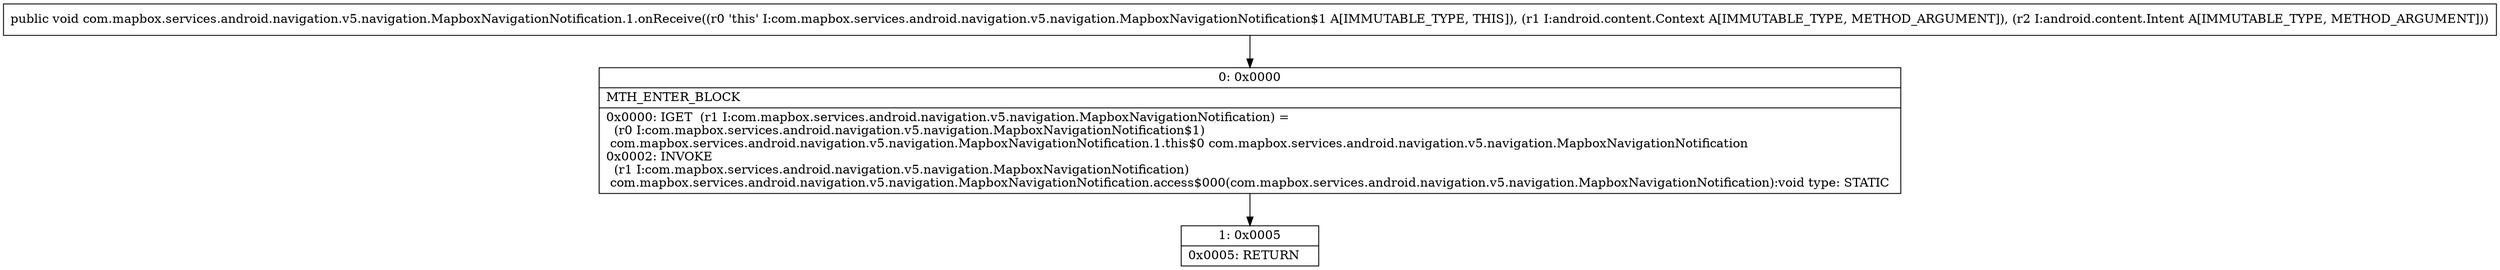 digraph "CFG forcom.mapbox.services.android.navigation.v5.navigation.MapboxNavigationNotification.1.onReceive(Landroid\/content\/Context;Landroid\/content\/Intent;)V" {
Node_0 [shape=record,label="{0\:\ 0x0000|MTH_ENTER_BLOCK\l|0x0000: IGET  (r1 I:com.mapbox.services.android.navigation.v5.navigation.MapboxNavigationNotification) = \l  (r0 I:com.mapbox.services.android.navigation.v5.navigation.MapboxNavigationNotification$1)\l com.mapbox.services.android.navigation.v5.navigation.MapboxNavigationNotification.1.this$0 com.mapbox.services.android.navigation.v5.navigation.MapboxNavigationNotification \l0x0002: INVOKE  \l  (r1 I:com.mapbox.services.android.navigation.v5.navigation.MapboxNavigationNotification)\l com.mapbox.services.android.navigation.v5.navigation.MapboxNavigationNotification.access$000(com.mapbox.services.android.navigation.v5.navigation.MapboxNavigationNotification):void type: STATIC \l}"];
Node_1 [shape=record,label="{1\:\ 0x0005|0x0005: RETURN   \l}"];
MethodNode[shape=record,label="{public void com.mapbox.services.android.navigation.v5.navigation.MapboxNavigationNotification.1.onReceive((r0 'this' I:com.mapbox.services.android.navigation.v5.navigation.MapboxNavigationNotification$1 A[IMMUTABLE_TYPE, THIS]), (r1 I:android.content.Context A[IMMUTABLE_TYPE, METHOD_ARGUMENT]), (r2 I:android.content.Intent A[IMMUTABLE_TYPE, METHOD_ARGUMENT])) }"];
MethodNode -> Node_0;
Node_0 -> Node_1;
}

